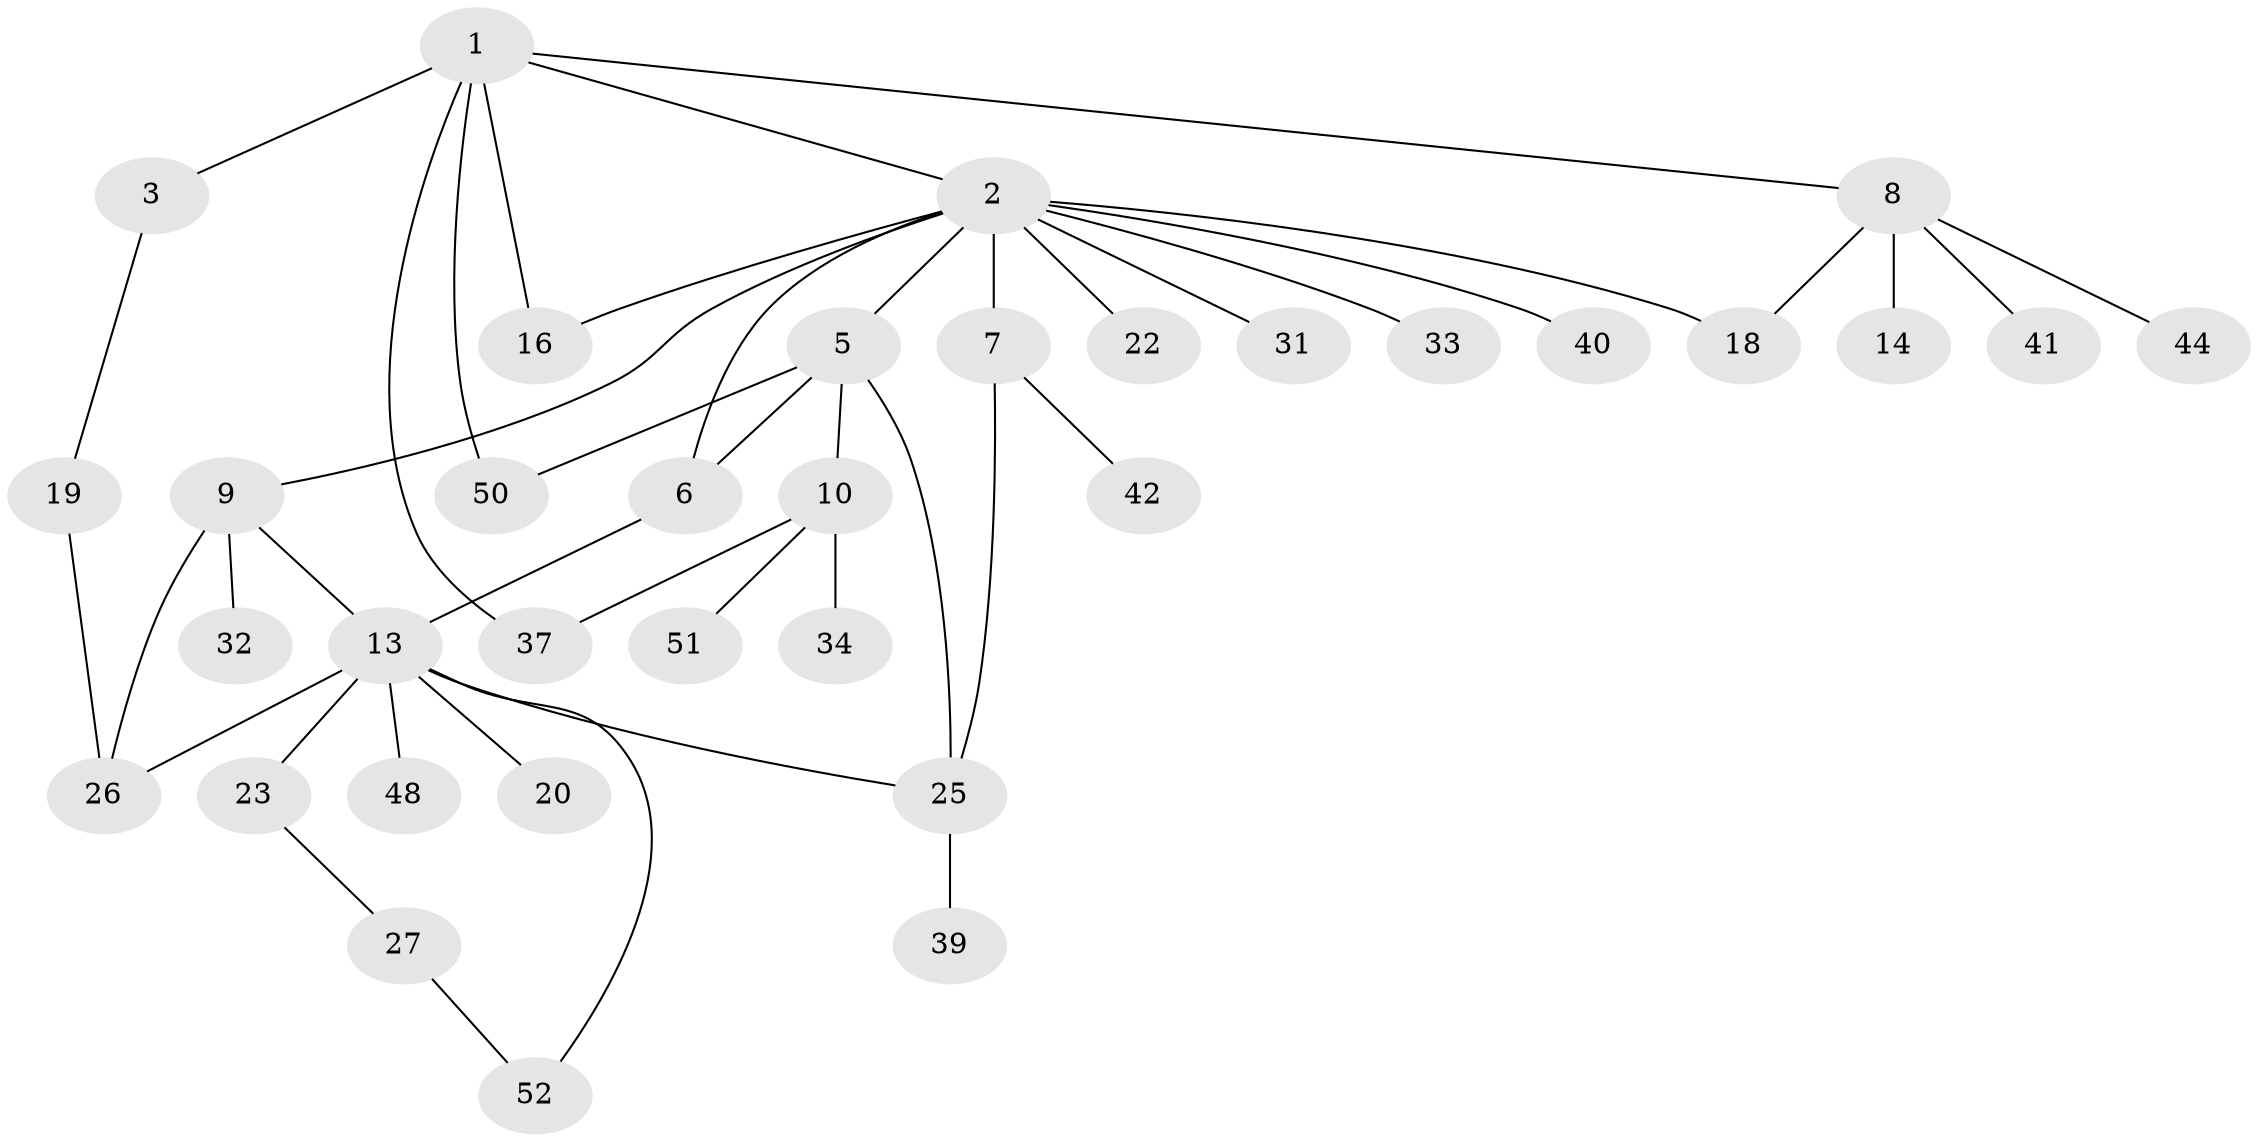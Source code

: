 // Generated by graph-tools (version 1.1) at 2025/51/02/27/25 19:51:39]
// undirected, 34 vertices, 44 edges
graph export_dot {
graph [start="1"]
  node [color=gray90,style=filled];
  1 [super="+11"];
  2 [super="+4"];
  3 [super="+17"];
  5 [super="+12"];
  6 [super="+30"];
  7 [super="+35"];
  8 [super="+21"];
  9 [super="+45"];
  10 [super="+24"];
  13 [super="+28"];
  14 [super="+15"];
  16 [super="+29"];
  18 [super="+49"];
  19 [super="+43"];
  20;
  22;
  23 [super="+38"];
  25 [super="+47"];
  26 [super="+46"];
  27 [super="+36"];
  31;
  32;
  33;
  34;
  37;
  39;
  40;
  41;
  42;
  44;
  48;
  50;
  51 [super="+53"];
  52;
  1 -- 2;
  1 -- 3;
  1 -- 8;
  1 -- 16;
  1 -- 50;
  1 -- 37;
  2 -- 5;
  2 -- 6;
  2 -- 16;
  2 -- 22;
  2 -- 31;
  2 -- 33;
  2 -- 40;
  2 -- 9;
  2 -- 18;
  2 -- 7;
  3 -- 19;
  5 -- 10;
  5 -- 50;
  5 -- 25;
  5 -- 6;
  6 -- 13;
  7 -- 25;
  7 -- 42;
  8 -- 14 [weight=2];
  8 -- 44;
  8 -- 18;
  8 -- 41;
  9 -- 13;
  9 -- 32;
  9 -- 26 [weight=2];
  10 -- 51;
  10 -- 34;
  10 -- 37;
  13 -- 20;
  13 -- 23;
  13 -- 25;
  13 -- 26;
  13 -- 48;
  13 -- 52;
  19 -- 26;
  23 -- 27;
  25 -- 39;
  27 -- 52;
}
